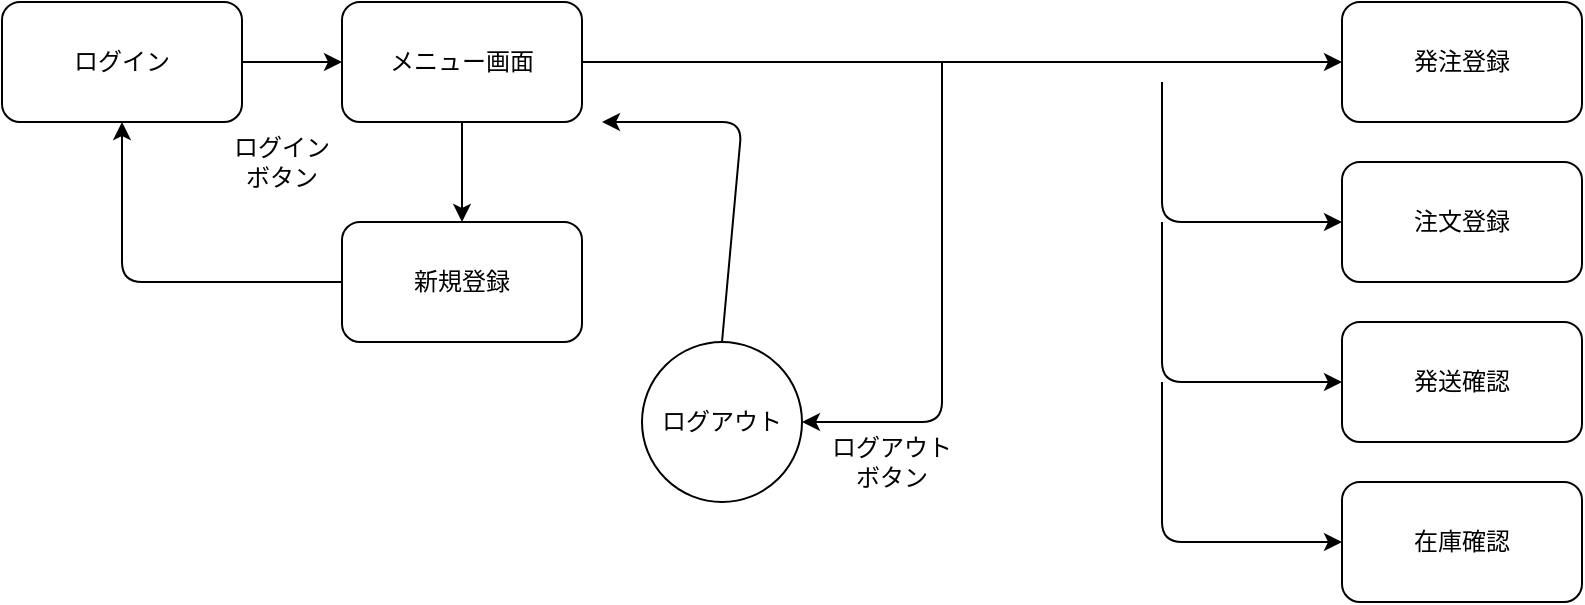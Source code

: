 <mxfile version="12.1.9" pages="1"><diagram id="62ZmS0S3VOu3qITY4VUr" name="Page-1"><mxGraphModel dx="368" dy="448" grid="1" gridSize="10" guides="1" tooltips="1" connect="1" arrows="1" fold="1" page="1" pageScale="1" pageWidth="827" pageHeight="1169" math="0" shadow="0"><root><mxCell id="0"/><mxCell id="1" parent="0"/><mxCell id="JlrcL-zqmTPqh05jl_jH-1" value="&lt;font style=&quot;vertical-align: inherit&quot;&gt;&lt;font style=&quot;vertical-align: inherit&quot;&gt;ログイン&lt;/font&gt;&lt;/font&gt;" style="rounded=1;whiteSpace=wrap;html=1;" vertex="1" parent="1"><mxGeometry x="20" y="20" width="120" height="60" as="geometry"/></mxCell><mxCell id="JlrcL-zqmTPqh05jl_jH-2" value="&lt;font style=&quot;vertical-align: inherit&quot;&gt;&lt;font style=&quot;vertical-align: inherit&quot;&gt;メニュー画面&lt;/font&gt;&lt;/font&gt;" style="rounded=1;whiteSpace=wrap;html=1;" vertex="1" parent="1"><mxGeometry x="190" y="20" width="120" height="60" as="geometry"/></mxCell><mxCell id="JlrcL-zqmTPqh05jl_jH-3" value="" style="endArrow=classic;html=1;exitX=1;exitY=0.5;exitDx=0;exitDy=0;entryX=0;entryY=0.5;entryDx=0;entryDy=0;" edge="1" parent="1" source="JlrcL-zqmTPqh05jl_jH-1" target="JlrcL-zqmTPqh05jl_jH-2"><mxGeometry width="50" height="50" relative="1" as="geometry"><mxPoint x="20" y="150" as="sourcePoint"/><mxPoint x="180" y="50" as="targetPoint"/></mxGeometry></mxCell><mxCell id="JlrcL-zqmTPqh05jl_jH-4" value="&lt;font style=&quot;vertical-align: inherit&quot;&gt;&lt;font style=&quot;vertical-align: inherit&quot;&gt;ログインボタン&lt;/font&gt;&lt;/font&gt;" style="text;html=1;strokeColor=none;fillColor=none;align=center;verticalAlign=middle;whiteSpace=wrap;rounded=0;" vertex="1" parent="1"><mxGeometry x="130" y="90" width="60" height="20" as="geometry"/></mxCell><mxCell id="JlrcL-zqmTPqh05jl_jH-8" value="" style="endArrow=classic;html=1;exitX=1;exitY=0.5;exitDx=0;exitDy=0;" edge="1" parent="1" source="JlrcL-zqmTPqh05jl_jH-2"><mxGeometry width="50" height="50" relative="1" as="geometry"><mxPoint x="120" y="180" as="sourcePoint"/><mxPoint x="690" y="50" as="targetPoint"/></mxGeometry></mxCell><mxCell id="JlrcL-zqmTPqh05jl_jH-9" value="" style="endArrow=classic;html=1;" edge="1" parent="1"><mxGeometry width="50" height="50" relative="1" as="geometry"><mxPoint x="490" y="50" as="sourcePoint"/><mxPoint x="420" y="230" as="targetPoint"/><Array as="points"><mxPoint x="490" y="140"/><mxPoint x="490" y="230"/></Array></mxGeometry></mxCell><mxCell id="JlrcL-zqmTPqh05jl_jH-11" value="ログアウト" style="ellipse;whiteSpace=wrap;html=1;aspect=fixed;" vertex="1" parent="1"><mxGeometry x="340" y="190" width="80" height="80" as="geometry"/></mxCell><mxCell id="JlrcL-zqmTPqh05jl_jH-12" value="" style="endArrow=classic;html=1;exitX=0.5;exitY=1;exitDx=0;exitDy=0;" edge="1" parent="1" source="JlrcL-zqmTPqh05jl_jH-2" target="JlrcL-zqmTPqh05jl_jH-13"><mxGeometry width="50" height="50" relative="1" as="geometry"><mxPoint x="50" y="340" as="sourcePoint"/><mxPoint x="250" y="130" as="targetPoint"/></mxGeometry></mxCell><mxCell id="JlrcL-zqmTPqh05jl_jH-13" value="新規登録" style="rounded=1;whiteSpace=wrap;html=1;" vertex="1" parent="1"><mxGeometry x="190" y="130" width="120" height="60" as="geometry"/></mxCell><mxCell id="JlrcL-zqmTPqh05jl_jH-14" value="" style="endArrow=classic;html=1;exitX=0;exitY=0.5;exitDx=0;exitDy=0;entryX=0.5;entryY=1;entryDx=0;entryDy=0;" edge="1" parent="1" source="JlrcL-zqmTPqh05jl_jH-13" target="JlrcL-zqmTPqh05jl_jH-1"><mxGeometry width="50" height="50" relative="1" as="geometry"><mxPoint x="50" y="340" as="sourcePoint"/><mxPoint x="100" y="290" as="targetPoint"/><Array as="points"><mxPoint x="80" y="160"/></Array></mxGeometry></mxCell><mxCell id="JlrcL-zqmTPqh05jl_jH-15" value="" style="endArrow=classic;html=1;exitX=0.5;exitY=0;exitDx=0;exitDy=0;" edge="1" parent="1" source="JlrcL-zqmTPqh05jl_jH-11"><mxGeometry width="50" height="50" relative="1" as="geometry"><mxPoint x="210" y="340" as="sourcePoint"/><mxPoint x="320" y="80" as="targetPoint"/><Array as="points"><mxPoint x="390" y="80"/></Array></mxGeometry></mxCell><mxCell id="JlrcL-zqmTPqh05jl_jH-17" value="ログアウトボタン" style="text;html=1;strokeColor=none;fillColor=none;align=center;verticalAlign=middle;whiteSpace=wrap;rounded=0;" vertex="1" parent="1"><mxGeometry x="430" y="240" width="70" height="20" as="geometry"/></mxCell><mxCell id="JlrcL-zqmTPqh05jl_jH-18" value="発注登録" style="rounded=1;whiteSpace=wrap;html=1;" vertex="1" parent="1"><mxGeometry x="690" y="20" width="120" height="60" as="geometry"/></mxCell><mxCell id="JlrcL-zqmTPqh05jl_jH-19" value="注文登録" style="rounded=1;whiteSpace=wrap;html=1;" vertex="1" parent="1"><mxGeometry x="690" y="100" width="120" height="60" as="geometry"/></mxCell><mxCell id="JlrcL-zqmTPqh05jl_jH-20" value="" style="endArrow=classic;html=1;entryX=0;entryY=0.5;entryDx=0;entryDy=0;" edge="1" parent="1" target="JlrcL-zqmTPqh05jl_jH-19"><mxGeometry width="50" height="50" relative="1" as="geometry"><mxPoint x="600" y="60" as="sourcePoint"/><mxPoint x="570" y="290" as="targetPoint"/><Array as="points"><mxPoint x="600" y="130"/></Array></mxGeometry></mxCell><mxCell id="JlrcL-zqmTPqh05jl_jH-21" value="発送確認" style="rounded=1;whiteSpace=wrap;html=1;" vertex="1" parent="1"><mxGeometry x="690" y="180" width="120" height="60" as="geometry"/></mxCell><mxCell id="JlrcL-zqmTPqh05jl_jH-22" value="" style="endArrow=classic;html=1;entryX=0;entryY=0.5;entryDx=0;entryDy=0;" edge="1" parent="1" target="JlrcL-zqmTPqh05jl_jH-21"><mxGeometry width="50" height="50" relative="1" as="geometry"><mxPoint x="600" y="130" as="sourcePoint"/><mxPoint x="570" y="290" as="targetPoint"/><Array as="points"><mxPoint x="600" y="210"/></Array></mxGeometry></mxCell><mxCell id="JlrcL-zqmTPqh05jl_jH-23" value="在庫確認" style="rounded=1;whiteSpace=wrap;html=1;" vertex="1" parent="1"><mxGeometry x="690" y="260" width="120" height="60" as="geometry"/></mxCell><mxCell id="JlrcL-zqmTPqh05jl_jH-24" value="" style="endArrow=classic;html=1;entryX=0;entryY=0.5;entryDx=0;entryDy=0;" edge="1" parent="1" target="JlrcL-zqmTPqh05jl_jH-23"><mxGeometry width="50" height="50" relative="1" as="geometry"><mxPoint x="600" y="210" as="sourcePoint"/><mxPoint x="570" y="340" as="targetPoint"/><Array as="points"><mxPoint x="600" y="290"/></Array></mxGeometry></mxCell></root></mxGraphModel></diagram></mxfile>